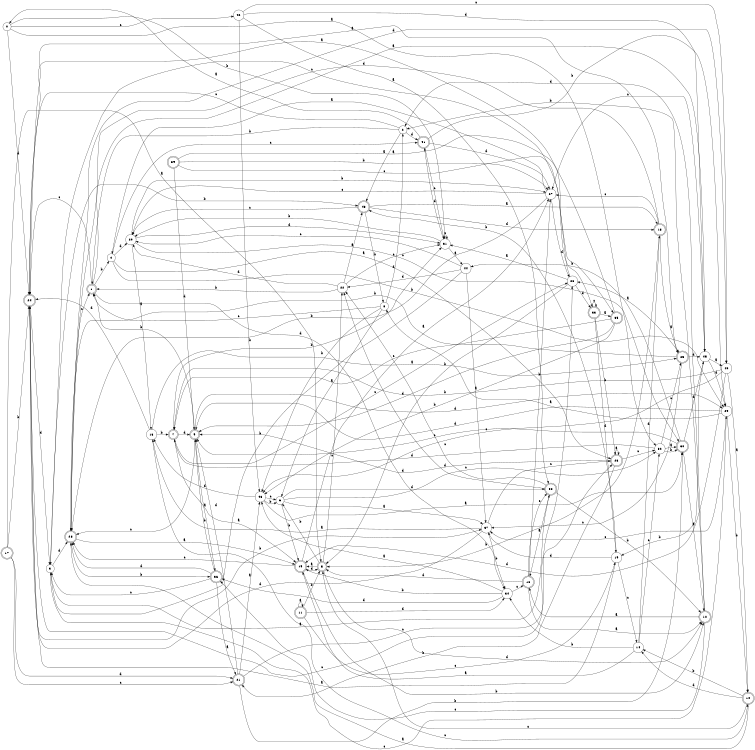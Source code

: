 digraph n38_10 {
__start0 [label="" shape="none"];

rankdir=LR;
size="8,5";

s0 [style="filled", color="black", fillcolor="white" shape="circle", label="0"];
s1 [style="rounded,filled", color="black", fillcolor="white" shape="doublecircle", label="1"];
s2 [style="filled", color="black", fillcolor="white" shape="circle", label="2"];
s3 [style="filled", color="black", fillcolor="white" shape="circle", label="3"];
s4 [style="filled", color="black", fillcolor="white" shape="circle", label="4"];
s5 [style="rounded,filled", color="black", fillcolor="white" shape="doublecircle", label="5"];
s6 [style="filled", color="black", fillcolor="white" shape="circle", label="6"];
s7 [style="rounded,filled", color="black", fillcolor="white" shape="doublecircle", label="7"];
s8 [style="filled", color="black", fillcolor="white" shape="circle", label="8"];
s9 [style="rounded,filled", color="black", fillcolor="white" shape="doublecircle", label="9"];
s10 [style="rounded,filled", color="black", fillcolor="white" shape="doublecircle", label="10"];
s11 [style="rounded,filled", color="black", fillcolor="white" shape="doublecircle", label="11"];
s12 [style="rounded,filled", color="black", fillcolor="white" shape="doublecircle", label="12"];
s13 [style="filled", color="black", fillcolor="white" shape="circle", label="13"];
s14 [style="filled", color="black", fillcolor="white" shape="circle", label="14"];
s15 [style="rounded,filled", color="black", fillcolor="white" shape="doublecircle", label="15"];
s16 [style="rounded,filled", color="black", fillcolor="white" shape="doublecircle", label="16"];
s17 [style="rounded,filled", color="black", fillcolor="white" shape="doublecircle", label="17"];
s18 [style="rounded,filled", color="black", fillcolor="white" shape="doublecircle", label="18"];
s19 [style="filled", color="black", fillcolor="white" shape="circle", label="19"];
s20 [style="filled", color="black", fillcolor="white" shape="circle", label="20"];
s21 [style="rounded,filled", color="black", fillcolor="white" shape="doublecircle", label="21"];
s22 [style="filled", color="black", fillcolor="white" shape="circle", label="22"];
s23 [style="rounded,filled", color="black", fillcolor="white" shape="doublecircle", label="23"];
s24 [style="rounded,filled", color="black", fillcolor="white" shape="doublecircle", label="24"];
s25 [style="rounded,filled", color="black", fillcolor="white" shape="doublecircle", label="25"];
s26 [style="filled", color="black", fillcolor="white" shape="circle", label="26"];
s27 [style="filled", color="black", fillcolor="white" shape="circle", label="27"];
s28 [style="rounded,filled", color="black", fillcolor="white" shape="doublecircle", label="28"];
s29 [style="filled", color="black", fillcolor="white" shape="circle", label="29"];
s30 [style="rounded,filled", color="black", fillcolor="white" shape="doublecircle", label="30"];
s31 [style="filled", color="black", fillcolor="white" shape="circle", label="31"];
s32 [style="filled", color="black", fillcolor="white" shape="circle", label="32"];
s33 [style="rounded,filled", color="black", fillcolor="white" shape="doublecircle", label="33"];
s34 [style="filled", color="black", fillcolor="white" shape="circle", label="34"];
s35 [style="rounded,filled", color="black", fillcolor="white" shape="doublecircle", label="35"];
s36 [style="rounded,filled", color="black", fillcolor="white" shape="doublecircle", label="36"];
s37 [style="filled", color="black", fillcolor="white" shape="circle", label="37"];
s38 [style="rounded,filled", color="black", fillcolor="white" shape="doublecircle", label="38"];
s39 [style="rounded,filled", color="black", fillcolor="white" shape="doublecircle", label="39"];
s40 [style="filled", color="black", fillcolor="white" shape="circle", label="40"];
s41 [style="rounded,filled", color="black", fillcolor="white" shape="doublecircle", label="41"];
s42 [style="filled", color="black", fillcolor="white" shape="circle", label="42"];
s43 [style="rounded,filled", color="black", fillcolor="white" shape="doublecircle", label="43"];
s44 [style="filled", color="black", fillcolor="white" shape="circle", label="44"];
s45 [style="filled", color="black", fillcolor="white" shape="circle", label="45"];
s46 [style="filled", color="black", fillcolor="white" shape="circle", label="46"];
s0 -> s32 [label="a"];
s0 -> s31 [label="b"];
s0 -> s42 [label="c"];
s0 -> s24 [label="d"];
s1 -> s45 [label="a"];
s1 -> s4 [label="b"];
s1 -> s24 [label="c"];
s1 -> s34 [label="d"];
s2 -> s43 [label="a"];
s2 -> s1 [label="b"];
s2 -> s24 [label="c"];
s2 -> s41 [label="d"];
s3 -> s38 [label="a"];
s3 -> s43 [label="b"];
s3 -> s29 [label="c"];
s3 -> s28 [label="d"];
s4 -> s23 [label="a"];
s4 -> s29 [label="b"];
s4 -> s41 [label="c"];
s4 -> s20 [label="d"];
s5 -> s15 [label="a"];
s5 -> s6 [label="b"];
s5 -> s22 [label="c"];
s5 -> s12 [label="d"];
s6 -> s37 [label="a"];
s6 -> s15 [label="b"];
s6 -> s32 [label="c"];
s6 -> s38 [label="d"];
s7 -> s15 [label="a"];
s7 -> s31 [label="b"];
s7 -> s26 [label="c"];
s7 -> s9 [label="d"];
s8 -> s6 [label="a"];
s8 -> s46 [label="b"];
s8 -> s1 [label="c"];
s8 -> s2 [label="d"];
s9 -> s36 [label="a"];
s9 -> s1 [label="b"];
s9 -> s28 [label="c"];
s9 -> s29 [label="d"];
s10 -> s28 [label="a"];
s10 -> s14 [label="b"];
s10 -> s5 [label="c"];
s10 -> s14 [label="d"];
s11 -> s11 [label="a"];
s11 -> s5 [label="b"];
s11 -> s19 [label="c"];
s11 -> s34 [label="d"];
s12 -> s16 [label="a"];
s12 -> s2 [label="b"];
s12 -> s36 [label="c"];
s12 -> s2 [label="d"];
s13 -> s25 [label="a"];
s13 -> s7 [label="b"];
s13 -> s10 [label="c"];
s13 -> s24 [label="d"];
s14 -> s15 [label="a"];
s14 -> s34 [label="b"];
s14 -> s32 [label="c"];
s14 -> s18 [label="d"];
s15 -> s27 [label="a"];
s15 -> s12 [label="b"];
s15 -> s28 [label="c"];
s15 -> s5 [label="d"];
s16 -> s12 [label="a"];
s16 -> s27 [label="b"];
s16 -> s38 [label="c"];
s16 -> s5 [label="d"];
s17 -> s5 [label="a"];
s17 -> s24 [label="b"];
s17 -> s21 [label="c"];
s17 -> s21 [label="d"];
s18 -> s25 [label="a"];
s18 -> s5 [label="b"];
s18 -> s27 [label="c"];
s18 -> s28 [label="d"];
s19 -> s24 [label="a"];
s19 -> s43 [label="b"];
s19 -> s14 [label="c"];
s19 -> s37 [label="d"];
s20 -> s13 [label="a"];
s20 -> s27 [label="b"];
s20 -> s30 [label="c"];
s20 -> s31 [label="d"];
s21 -> s46 [label="a"];
s21 -> s30 [label="b"];
s21 -> s26 [label="c"];
s21 -> s9 [label="d"];
s22 -> s43 [label="a"];
s22 -> s1 [label="b"];
s22 -> s31 [label="c"];
s22 -> s20 [label="d"];
s23 -> s23 [label="a"];
s23 -> s21 [label="b"];
s23 -> s32 [label="c"];
s23 -> s9 [label="d"];
s24 -> s25 [label="a"];
s24 -> s37 [label="b"];
s24 -> s23 [label="c"];
s24 -> s3 [label="d"];
s25 -> s26 [label="a"];
s25 -> s28 [label="b"];
s25 -> s37 [label="c"];
s25 -> s45 [label="d"];
s26 -> s31 [label="a"];
s26 -> s5 [label="b"];
s26 -> s3 [label="c"];
s26 -> s33 [label="d"];
s27 -> s4 [label="a"];
s27 -> s28 [label="b"];
s27 -> s20 [label="c"];
s27 -> s26 [label="d"];
s28 -> s15 [label="a"];
s28 -> s36 [label="b"];
s28 -> s1 [label="c"];
s28 -> s40 [label="d"];
s29 -> s8 [label="a"];
s29 -> s10 [label="b"];
s29 -> s37 [label="c"];
s29 -> s9 [label="d"];
s30 -> s12 [label="a"];
s30 -> s44 [label="b"];
s30 -> s9 [label="c"];
s30 -> s45 [label="d"];
s31 -> s44 [label="a"];
s31 -> s20 [label="b"];
s31 -> s31 [label="c"];
s31 -> s41 [label="d"];
s32 -> s30 [label="a"];
s32 -> s30 [label="b"];
s32 -> s25 [label="c"];
s32 -> s7 [label="d"];
s33 -> s35 [label="a"];
s33 -> s23 [label="b"];
s33 -> s33 [label="c"];
s33 -> s19 [label="d"];
s34 -> s46 [label="a"];
s34 -> s15 [label="b"];
s34 -> s16 [label="c"];
s34 -> s36 [label="d"];
s35 -> s24 [label="a"];
s35 -> s46 [label="b"];
s35 -> s7 [label="c"];
s35 -> s9 [label="d"];
s36 -> s21 [label="a"];
s36 -> s9 [label="b"];
s36 -> s3 [label="c"];
s36 -> s28 [label="d"];
s37 -> s13 [label="a"];
s37 -> s34 [label="b"];
s37 -> s23 [label="c"];
s37 -> s24 [label="d"];
s38 -> s16 [label="a"];
s38 -> s12 [label="b"];
s38 -> s22 [label="c"];
s38 -> s22 [label="d"];
s39 -> s35 [label="a"];
s39 -> s27 [label="b"];
s39 -> s33 [label="c"];
s39 -> s9 [label="d"];
s40 -> s10 [label="a"];
s40 -> s7 [label="b"];
s40 -> s46 [label="c"];
s40 -> s15 [label="d"];
s41 -> s0 [label="a"];
s41 -> s29 [label="b"];
s41 -> s31 [label="c"];
s41 -> s27 [label="d"];
s42 -> s38 [label="a"];
s42 -> s46 [label="b"];
s42 -> s40 [label="c"];
s42 -> s45 [label="d"];
s43 -> s18 [label="a"];
s43 -> s8 [label="b"];
s43 -> s20 [label="c"];
s43 -> s18 [label="d"];
s44 -> s37 [label="a"];
s44 -> s3 [label="b"];
s44 -> s20 [label="c"];
s44 -> s22 [label="d"];
s45 -> s40 [label="a"];
s45 -> s19 [label="b"];
s45 -> s27 [label="c"];
s45 -> s29 [label="d"];
s46 -> s30 [label="a"];
s46 -> s6 [label="b"];
s46 -> s6 [label="c"];
s46 -> s13 [label="d"];

}